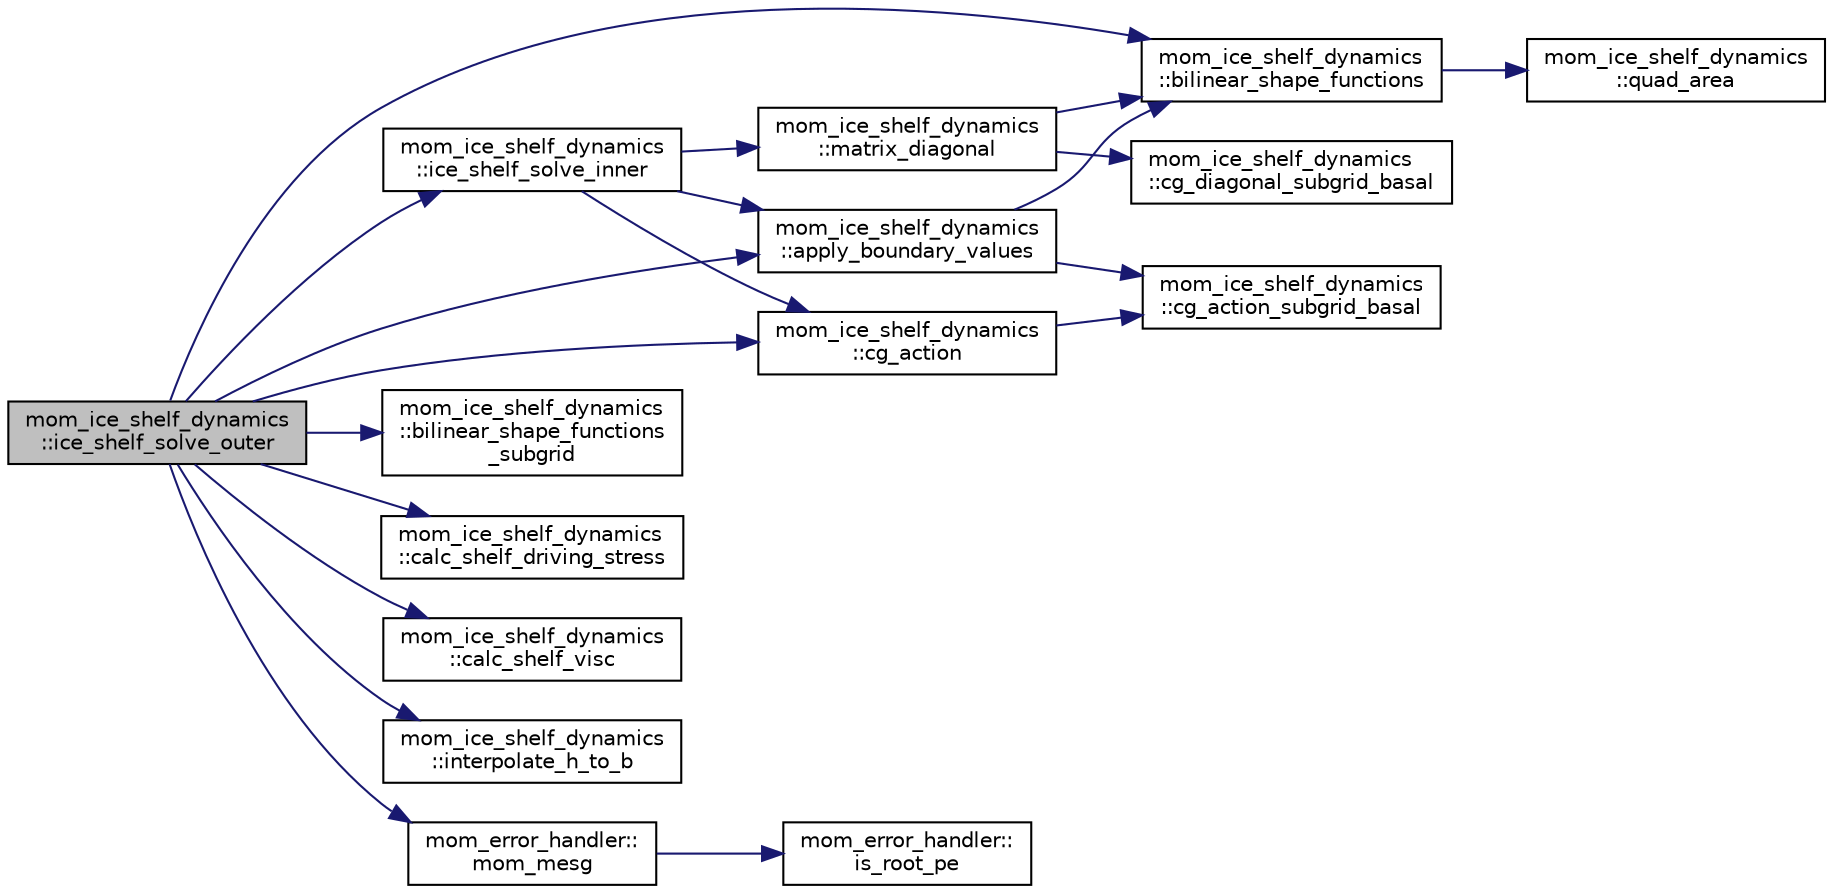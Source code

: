 digraph "mom_ice_shelf_dynamics::ice_shelf_solve_outer"
{
 // INTERACTIVE_SVG=YES
 // LATEX_PDF_SIZE
  edge [fontname="Helvetica",fontsize="10",labelfontname="Helvetica",labelfontsize="10"];
  node [fontname="Helvetica",fontsize="10",shape=record];
  rankdir="LR";
  Node1 [label="mom_ice_shelf_dynamics\l::ice_shelf_solve_outer",height=0.2,width=0.4,color="black", fillcolor="grey75", style="filled", fontcolor="black",tooltip=" "];
  Node1 -> Node2 [color="midnightblue",fontsize="10",style="solid",fontname="Helvetica"];
  Node2 [label="mom_ice_shelf_dynamics\l::apply_boundary_values",height=0.2,width=0.4,color="black", fillcolor="white", style="filled",URL="$namespacemom__ice__shelf__dynamics.html#a80832e49ec6ba0f5061a95dfad0275b8",tooltip=" "];
  Node2 -> Node3 [color="midnightblue",fontsize="10",style="solid",fontname="Helvetica"];
  Node3 [label="mom_ice_shelf_dynamics\l::bilinear_shape_functions",height=0.2,width=0.4,color="black", fillcolor="white", style="filled",URL="$namespacemom__ice__shelf__dynamics.html#a257855320072cd237f07d325331e4ecf",tooltip="This subroutine calculates the gradients of bilinear basis elements that that are centered at the ver..."];
  Node3 -> Node4 [color="midnightblue",fontsize="10",style="solid",fontname="Helvetica"];
  Node4 [label="mom_ice_shelf_dynamics\l::quad_area",height=0.2,width=0.4,color="black", fillcolor="white", style="filled",URL="$namespacemom__ice__shelf__dynamics.html#a44ac16282b7667409d32e7eb3e667822",tooltip="Calculate area of quadrilateral."];
  Node2 -> Node5 [color="midnightblue",fontsize="10",style="solid",fontname="Helvetica"];
  Node5 [label="mom_ice_shelf_dynamics\l::cg_action_subgrid_basal",height=0.2,width=0.4,color="black", fillcolor="white", style="filled",URL="$namespacemom__ice__shelf__dynamics.html#a34bac8fd815ba44183f74a75ea3067bb",tooltip=" "];
  Node1 -> Node3 [color="midnightblue",fontsize="10",style="solid",fontname="Helvetica"];
  Node1 -> Node6 [color="midnightblue",fontsize="10",style="solid",fontname="Helvetica"];
  Node6 [label="mom_ice_shelf_dynamics\l::bilinear_shape_functions\l_subgrid",height=0.2,width=0.4,color="black", fillcolor="white", style="filled",URL="$namespacemom__ice__shelf__dynamics.html#ad57b8fb98fdef287509cea5d1ef25c2e",tooltip=" "];
  Node1 -> Node7 [color="midnightblue",fontsize="10",style="solid",fontname="Helvetica"];
  Node7 [label="mom_ice_shelf_dynamics\l::calc_shelf_driving_stress",height=0.2,width=0.4,color="black", fillcolor="white", style="filled",URL="$namespacemom__ice__shelf__dynamics.html#ae9c409260aebab7242cf508c396c89b8",tooltip=" "];
  Node1 -> Node8 [color="midnightblue",fontsize="10",style="solid",fontname="Helvetica"];
  Node8 [label="mom_ice_shelf_dynamics\l::calc_shelf_visc",height=0.2,width=0.4,color="black", fillcolor="white", style="filled",URL="$namespacemom__ice__shelf__dynamics.html#ad6231edc6ae3c63008992a4cb0baec33",tooltip="Update depth integrated viscosity, based on horizontal strain rates, and also update the nonlinear pa..."];
  Node1 -> Node9 [color="midnightblue",fontsize="10",style="solid",fontname="Helvetica"];
  Node9 [label="mom_ice_shelf_dynamics\l::cg_action",height=0.2,width=0.4,color="black", fillcolor="white", style="filled",URL="$namespacemom__ice__shelf__dynamics.html#ad0df9a4e6af446d7fab86850cc5d464e",tooltip=" "];
  Node9 -> Node5 [color="midnightblue",fontsize="10",style="solid",fontname="Helvetica"];
  Node1 -> Node10 [color="midnightblue",fontsize="10",style="solid",fontname="Helvetica"];
  Node10 [label="mom_ice_shelf_dynamics\l::ice_shelf_solve_inner",height=0.2,width=0.4,color="black", fillcolor="white", style="filled",URL="$namespacemom__ice__shelf__dynamics.html#ad90fe54af0b51e4b6e6adf069c7155ec",tooltip=" "];
  Node10 -> Node2 [color="midnightblue",fontsize="10",style="solid",fontname="Helvetica"];
  Node10 -> Node9 [color="midnightblue",fontsize="10",style="solid",fontname="Helvetica"];
  Node10 -> Node11 [color="midnightblue",fontsize="10",style="solid",fontname="Helvetica"];
  Node11 [label="mom_ice_shelf_dynamics\l::matrix_diagonal",height=0.2,width=0.4,color="black", fillcolor="white", style="filled",URL="$namespacemom__ice__shelf__dynamics.html#af47f38c9ad80827fa68290fde53cbd7e",tooltip="returns the diagonal entries of the matrix for a Jacobi preconditioning"];
  Node11 -> Node3 [color="midnightblue",fontsize="10",style="solid",fontname="Helvetica"];
  Node11 -> Node12 [color="midnightblue",fontsize="10",style="solid",fontname="Helvetica"];
  Node12 [label="mom_ice_shelf_dynamics\l::cg_diagonal_subgrid_basal",height=0.2,width=0.4,color="black", fillcolor="white", style="filled",URL="$namespacemom__ice__shelf__dynamics.html#afd4f2ba56c579a806aaa7e55a4caf392",tooltip=" "];
  Node1 -> Node13 [color="midnightblue",fontsize="10",style="solid",fontname="Helvetica"];
  Node13 [label="mom_ice_shelf_dynamics\l::interpolate_h_to_b",height=0.2,width=0.4,color="black", fillcolor="white", style="filled",URL="$namespacemom__ice__shelf__dynamics.html#a92ddf971169ef3b1e28c6dde0f3a66f2",tooltip="Interpolate the ice shelf thickness from tracer point to nodal points, subject to a mask."];
  Node1 -> Node14 [color="midnightblue",fontsize="10",style="solid",fontname="Helvetica"];
  Node14 [label="mom_error_handler::\lmom_mesg",height=0.2,width=0.4,color="black", fillcolor="white", style="filled",URL="$namespacemom__error__handler.html#a1c462df7b61f1296407b4af51dfeceab",tooltip="This provides a convenient interface for writing an informative comment."];
  Node14 -> Node15 [color="midnightblue",fontsize="10",style="solid",fontname="Helvetica"];
  Node15 [label="mom_error_handler::\lis_root_pe",height=0.2,width=0.4,color="black", fillcolor="white", style="filled",URL="$namespacemom__error__handler.html#ad5f00a53059c72fe2332d1436c80ca71",tooltip="This returns .true. if the current PE is the root PE."];
}
